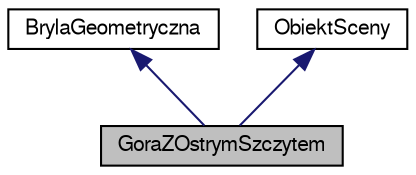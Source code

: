 digraph "GoraZOstrymSzczytem"
{
 // LATEX_PDF_SIZE
  edge [fontname="FreeSans",fontsize="10",labelfontname="FreeSans",labelfontsize="10"];
  node [fontname="FreeSans",fontsize="10",shape=record];
  Node1 [label="GoraZOstrymSzczytem",height=0.2,width=0.4,color="black", fillcolor="grey75", style="filled", fontcolor="black",tooltip="modeluje pojecie Gory z ostrym szczytem"];
  Node2 -> Node1 [dir="back",color="midnightblue",fontsize="10",style="solid",fontname="FreeSans"];
  Node2 [label="BrylaGeometryczna",height=0.2,width=0.4,color="black", fillcolor="white", style="filled",URL="$a00123.html",tooltip="modeluje pojecie Bryly geometrycznej"];
  Node3 -> Node1 [dir="back",color="midnightblue",fontsize="10",style="solid",fontname="FreeSans"];
  Node3 [label="ObiektSceny",height=0.2,width=0.4,color="black", fillcolor="white", style="filled",URL="$a00147.html",tooltip="modeluje pojecie Obiektu Sceny"];
}
